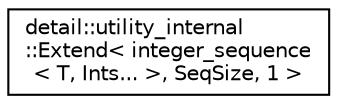 digraph "Graphical Class Hierarchy"
{
 // LATEX_PDF_SIZE
  edge [fontname="Helvetica",fontsize="10",labelfontname="Helvetica",labelfontsize="10"];
  node [fontname="Helvetica",fontsize="10",shape=record];
  rankdir="LR";
  Node0 [label="detail::utility_internal\l::Extend\< integer_sequence\l\< T, Ints... \>, SeqSize, 1 \>",height=0.2,width=0.4,color="black", fillcolor="white", style="filled",URL="$structdetail_1_1utility__internal_1_1Extend_3_01integer__sequence_3_01T_00_01Ints_8_8_8_01_4_00_01SeqSize_00_011_01_4.html",tooltip=" "];
}
